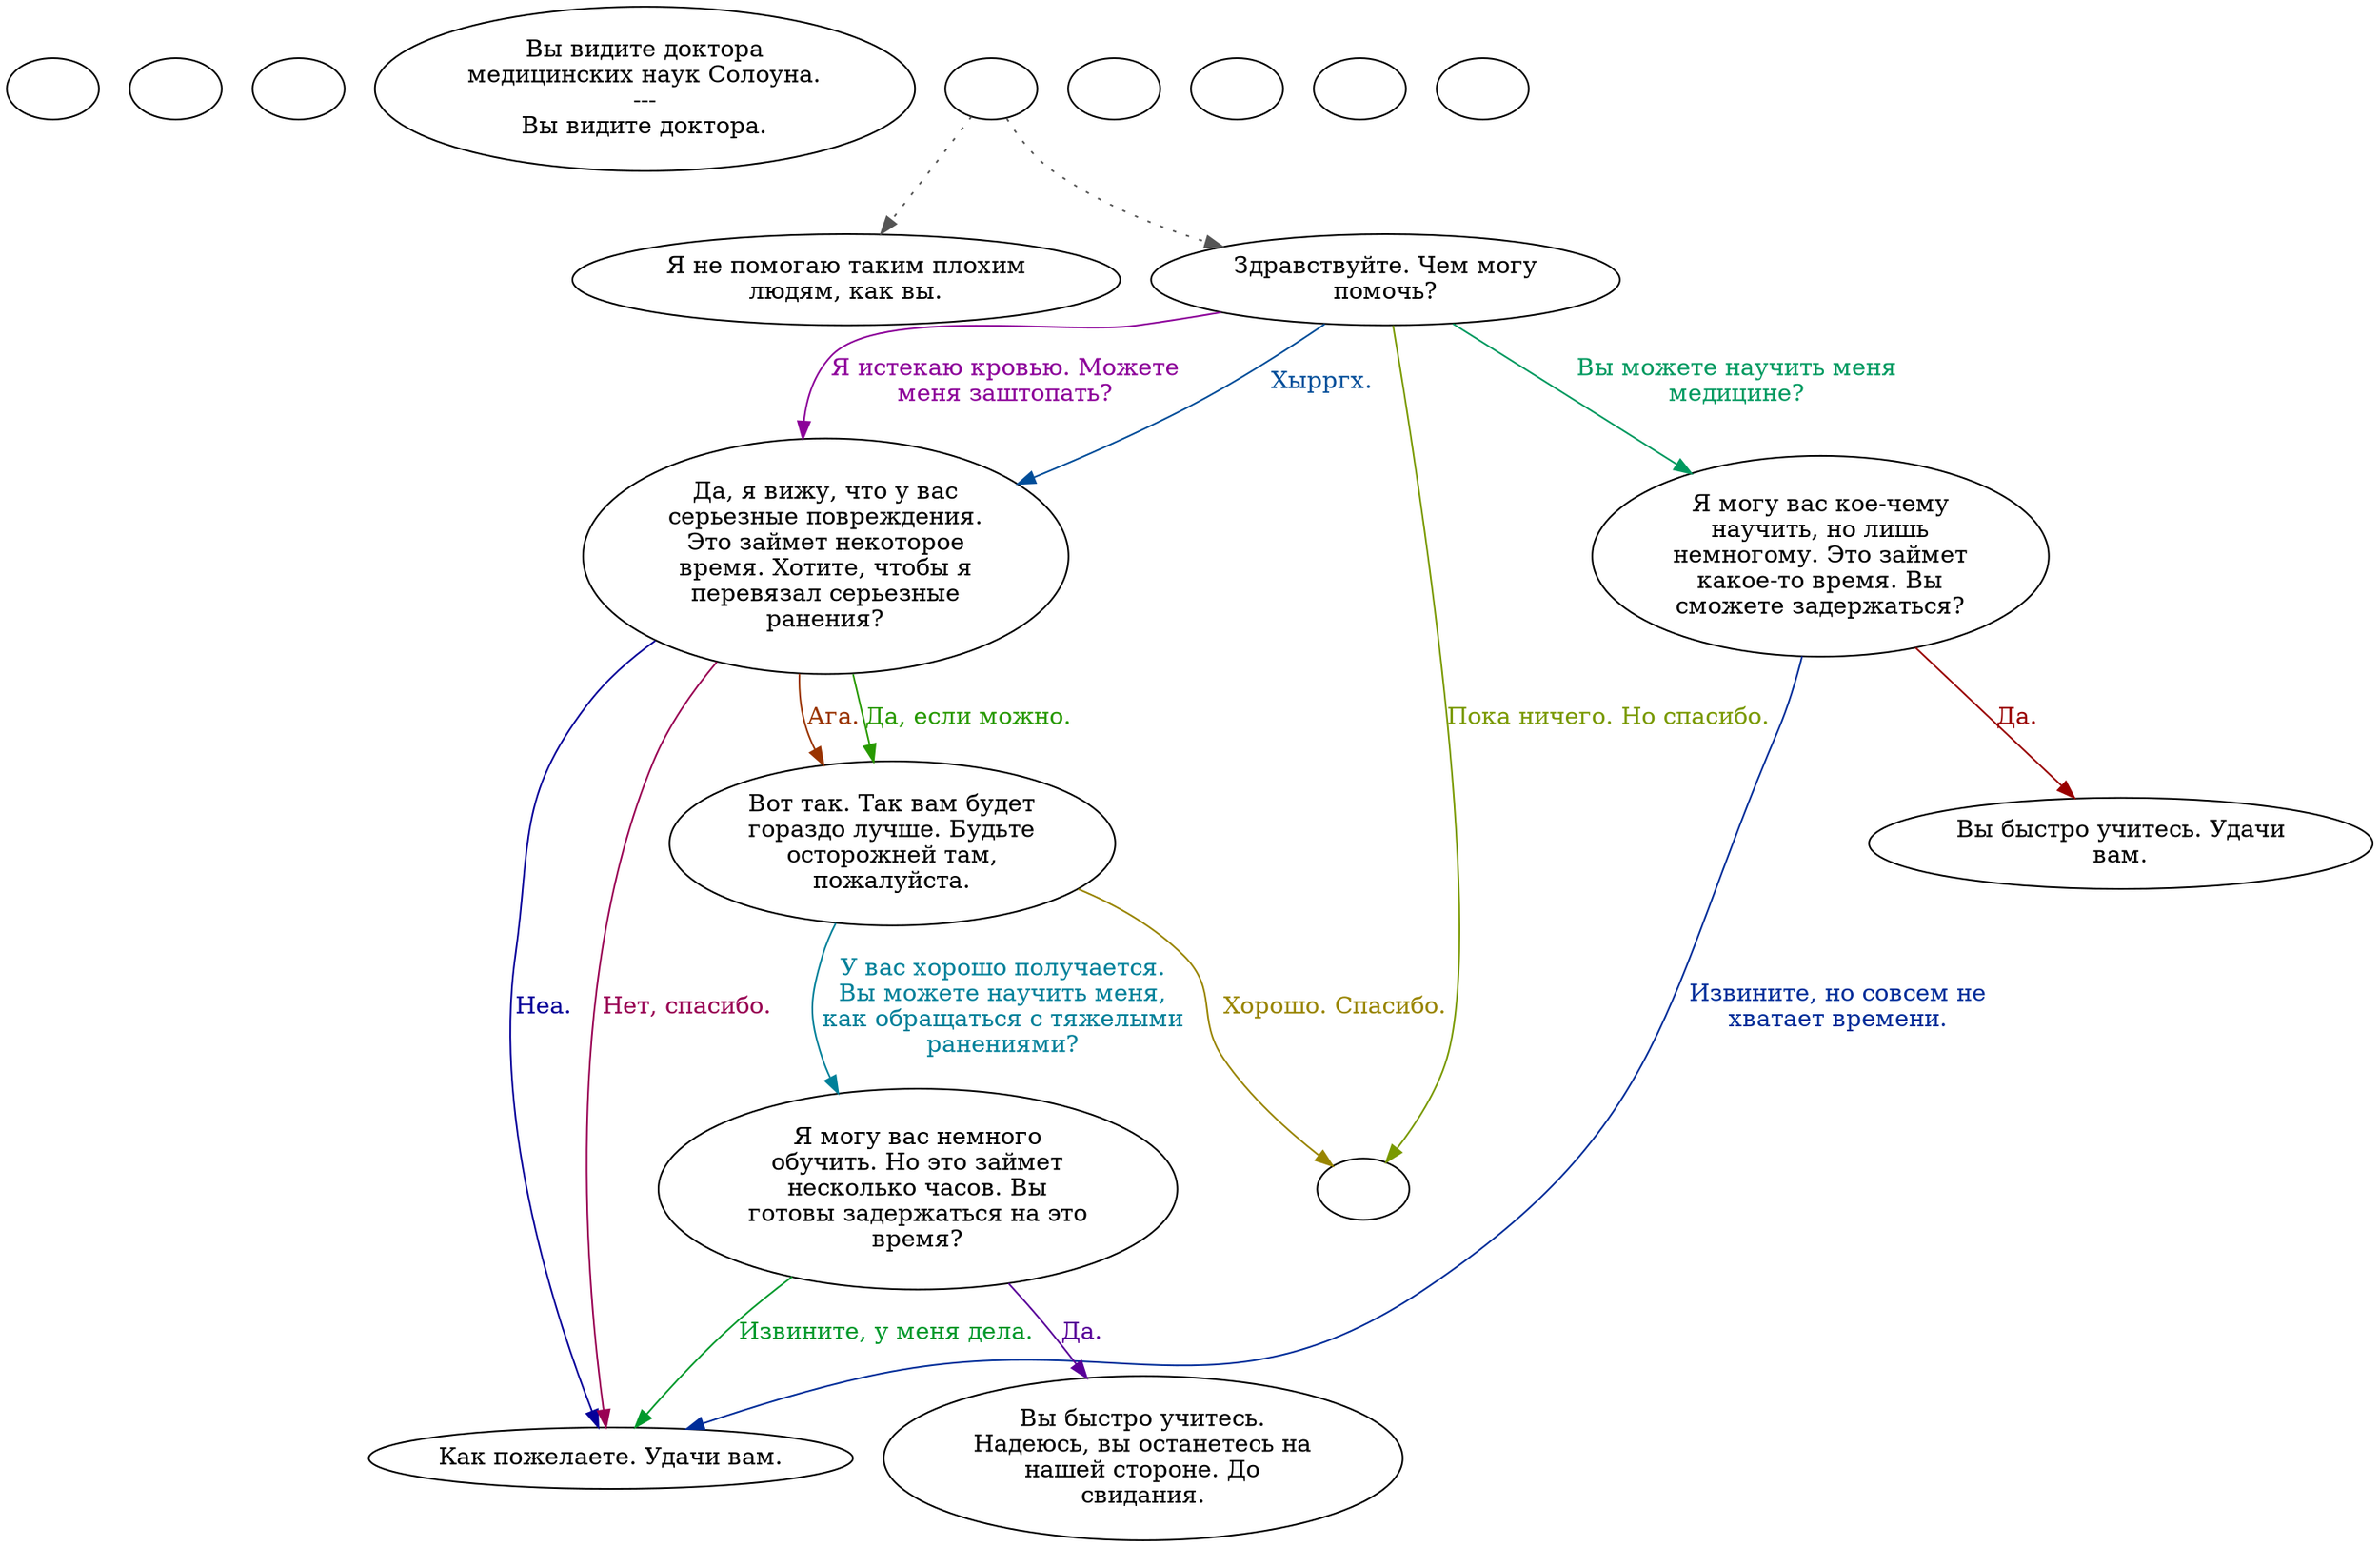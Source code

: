 digraph marney {
  "start" [style=filled       fillcolor="#FFFFFF"       color="#000000"]
  "start" [label=""]
  "critter_p_proc" [style=filled       fillcolor="#FFFFFF"       color="#000000"]
  "critter_p_proc" [label=""]
  "destroy_p_proc" [style=filled       fillcolor="#FFFFFF"       color="#000000"]
  "destroy_p_proc" [label=""]
  "look_at_p_proc" [style=filled       fillcolor="#FFFFFF"       color="#000000"]
  "look_at_p_proc" [label="Вы видите доктора\nмедицинских наук Солоуна.\n---\nВы видите доктора."]
  "talk_p_proc" [style=filled       fillcolor="#FFFFFF"       color="#000000"]
  "talk_p_proc" -> "Marney08" [style=dotted color="#555555"]
  "talk_p_proc" -> "Marney00" [style=dotted color="#555555"]
  "talk_p_proc" [label=""]
  "pickup_p_proc" [style=filled       fillcolor="#FFFFFF"       color="#000000"]
  "pickup_p_proc" [label=""]
  "damage_p_proc" [style=filled       fillcolor="#FFFFFF"       color="#000000"]
  "damage_p_proc" [label=""]
  "map_enter_p_proc" [style=filled       fillcolor="#FFFFFF"       color="#000000"]
  "map_enter_p_proc" [label=""]
  "map_update_p_proc" [style=filled       fillcolor="#FFFFFF"       color="#000000"]
  "map_update_p_proc" [label=""]
  "Marney00" [style=filled       fillcolor="#FFFFFF"       color="#000000"]
  "Marney00" [label="Здравствуйте. Чем могу\nпомочь?"]
  "Marney00" -> "Marney01" [label="Хырргх." color="#004D99" fontcolor="#004D99"]
  "Marney00" -> "MarneyEnd" [label="Пока ничего. Но спасибо." color="#799900" fontcolor="#799900"]
  "Marney00" -> "Marney01" [label="Я истекаю кровью. Можете\nменя заштопать?" color="#8C0099" fontcolor="#8C0099"]
  "Marney00" -> "Marney06" [label="Вы можете научить меня\nмедицине?" color="#00995F" fontcolor="#00995F"]
  "Marney01" [style=filled       fillcolor="#FFFFFF"       color="#000000"]
  "Marney01" [label="Да, я вижу, что у вас\nсерьезные повреждения.\nЭто займет некоторое\nвремя. Хотите, чтобы я\nперевязал серьезные\nранения?"]
  "Marney01" -> "Marney02" [label="Ага." color="#993300" fontcolor="#993300"]
  "Marney01" -> "Marney05" [label="Неа." color="#060099" fontcolor="#060099"]
  "Marney01" -> "Marney02" [label="Да, если можно." color="#279900" fontcolor="#279900"]
  "Marney01" -> "Marney05" [label="Нет, спасибо." color="#990053" fontcolor="#990053"]
  "Marney02" [style=filled       fillcolor="#FFFFFF"       color="#000000"]
  "Marney02" [label="Вот так. Так вам будет\nгораздо лучше. Будьте\nосторожней там,\nпожалуйста."]
  "Marney02" -> "Marney03" [label="У вас хорошо получается.\nВы можете научить меня,\nкак обращаться с тяжелыми\nранениями?" color="#008099" fontcolor="#008099"]
  "Marney02" -> "MarneyEnd" [label="Хорошо. Спасибо." color="#998500" fontcolor="#998500"]
  "Marney03" [style=filled       fillcolor="#FFFFFF"       color="#000000"]
  "Marney03" [label="Я могу вас немного\nобучить. Но это займет\nнесколько часов. Вы\nготовы задержаться на это\nвремя?"]
  "Marney03" -> "Marney04" [label="Да." color="#590099" fontcolor="#590099"]
  "Marney03" -> "Marney05" [label="Извините, у меня дела." color="#00992C" fontcolor="#00992C"]
  "Marney04" [style=filled       fillcolor="#FFFFFF"       color="#000000"]
  "Marney04" [label="Вы быстро учитесь.\nНадеюсь, вы останетесь на\nнашей стороне. До\nсвидания."]
  "Marney05" [style=filled       fillcolor="#FFFFFF"       color="#000000"]
  "Marney05" [label="Как пожелаете. Удачи вам."]
  "Marney06" [style=filled       fillcolor="#FFFFFF"       color="#000000"]
  "Marney06" [label="Я могу вас кое-чему\nнаучить, но лишь\nнемногому. Это займет\nкакое-то время. Вы\nсможете задержаться?"]
  "Marney06" -> "Marney07" [label="Да." color="#990000" fontcolor="#990000"]
  "Marney06" -> "Marney05" [label="Извините, но совсем не\nхватает времени." color="#002D99" fontcolor="#002D99"]
  "Marney07" [style=filled       fillcolor="#FFFFFF"       color="#000000"]
  "Marney07" [label="Вы быстро учитесь. Удачи\nвам."]
  "Marney08" [style=filled       fillcolor="#FFFFFF"       color="#000000"]
  "Marney08" [label="Я не помогаю таким плохим\nлюдям, как вы."]
  "MarneyEnd" [style=filled       fillcolor="#FFFFFF"       color="#000000"]
  "MarneyEnd" [label=""]
}